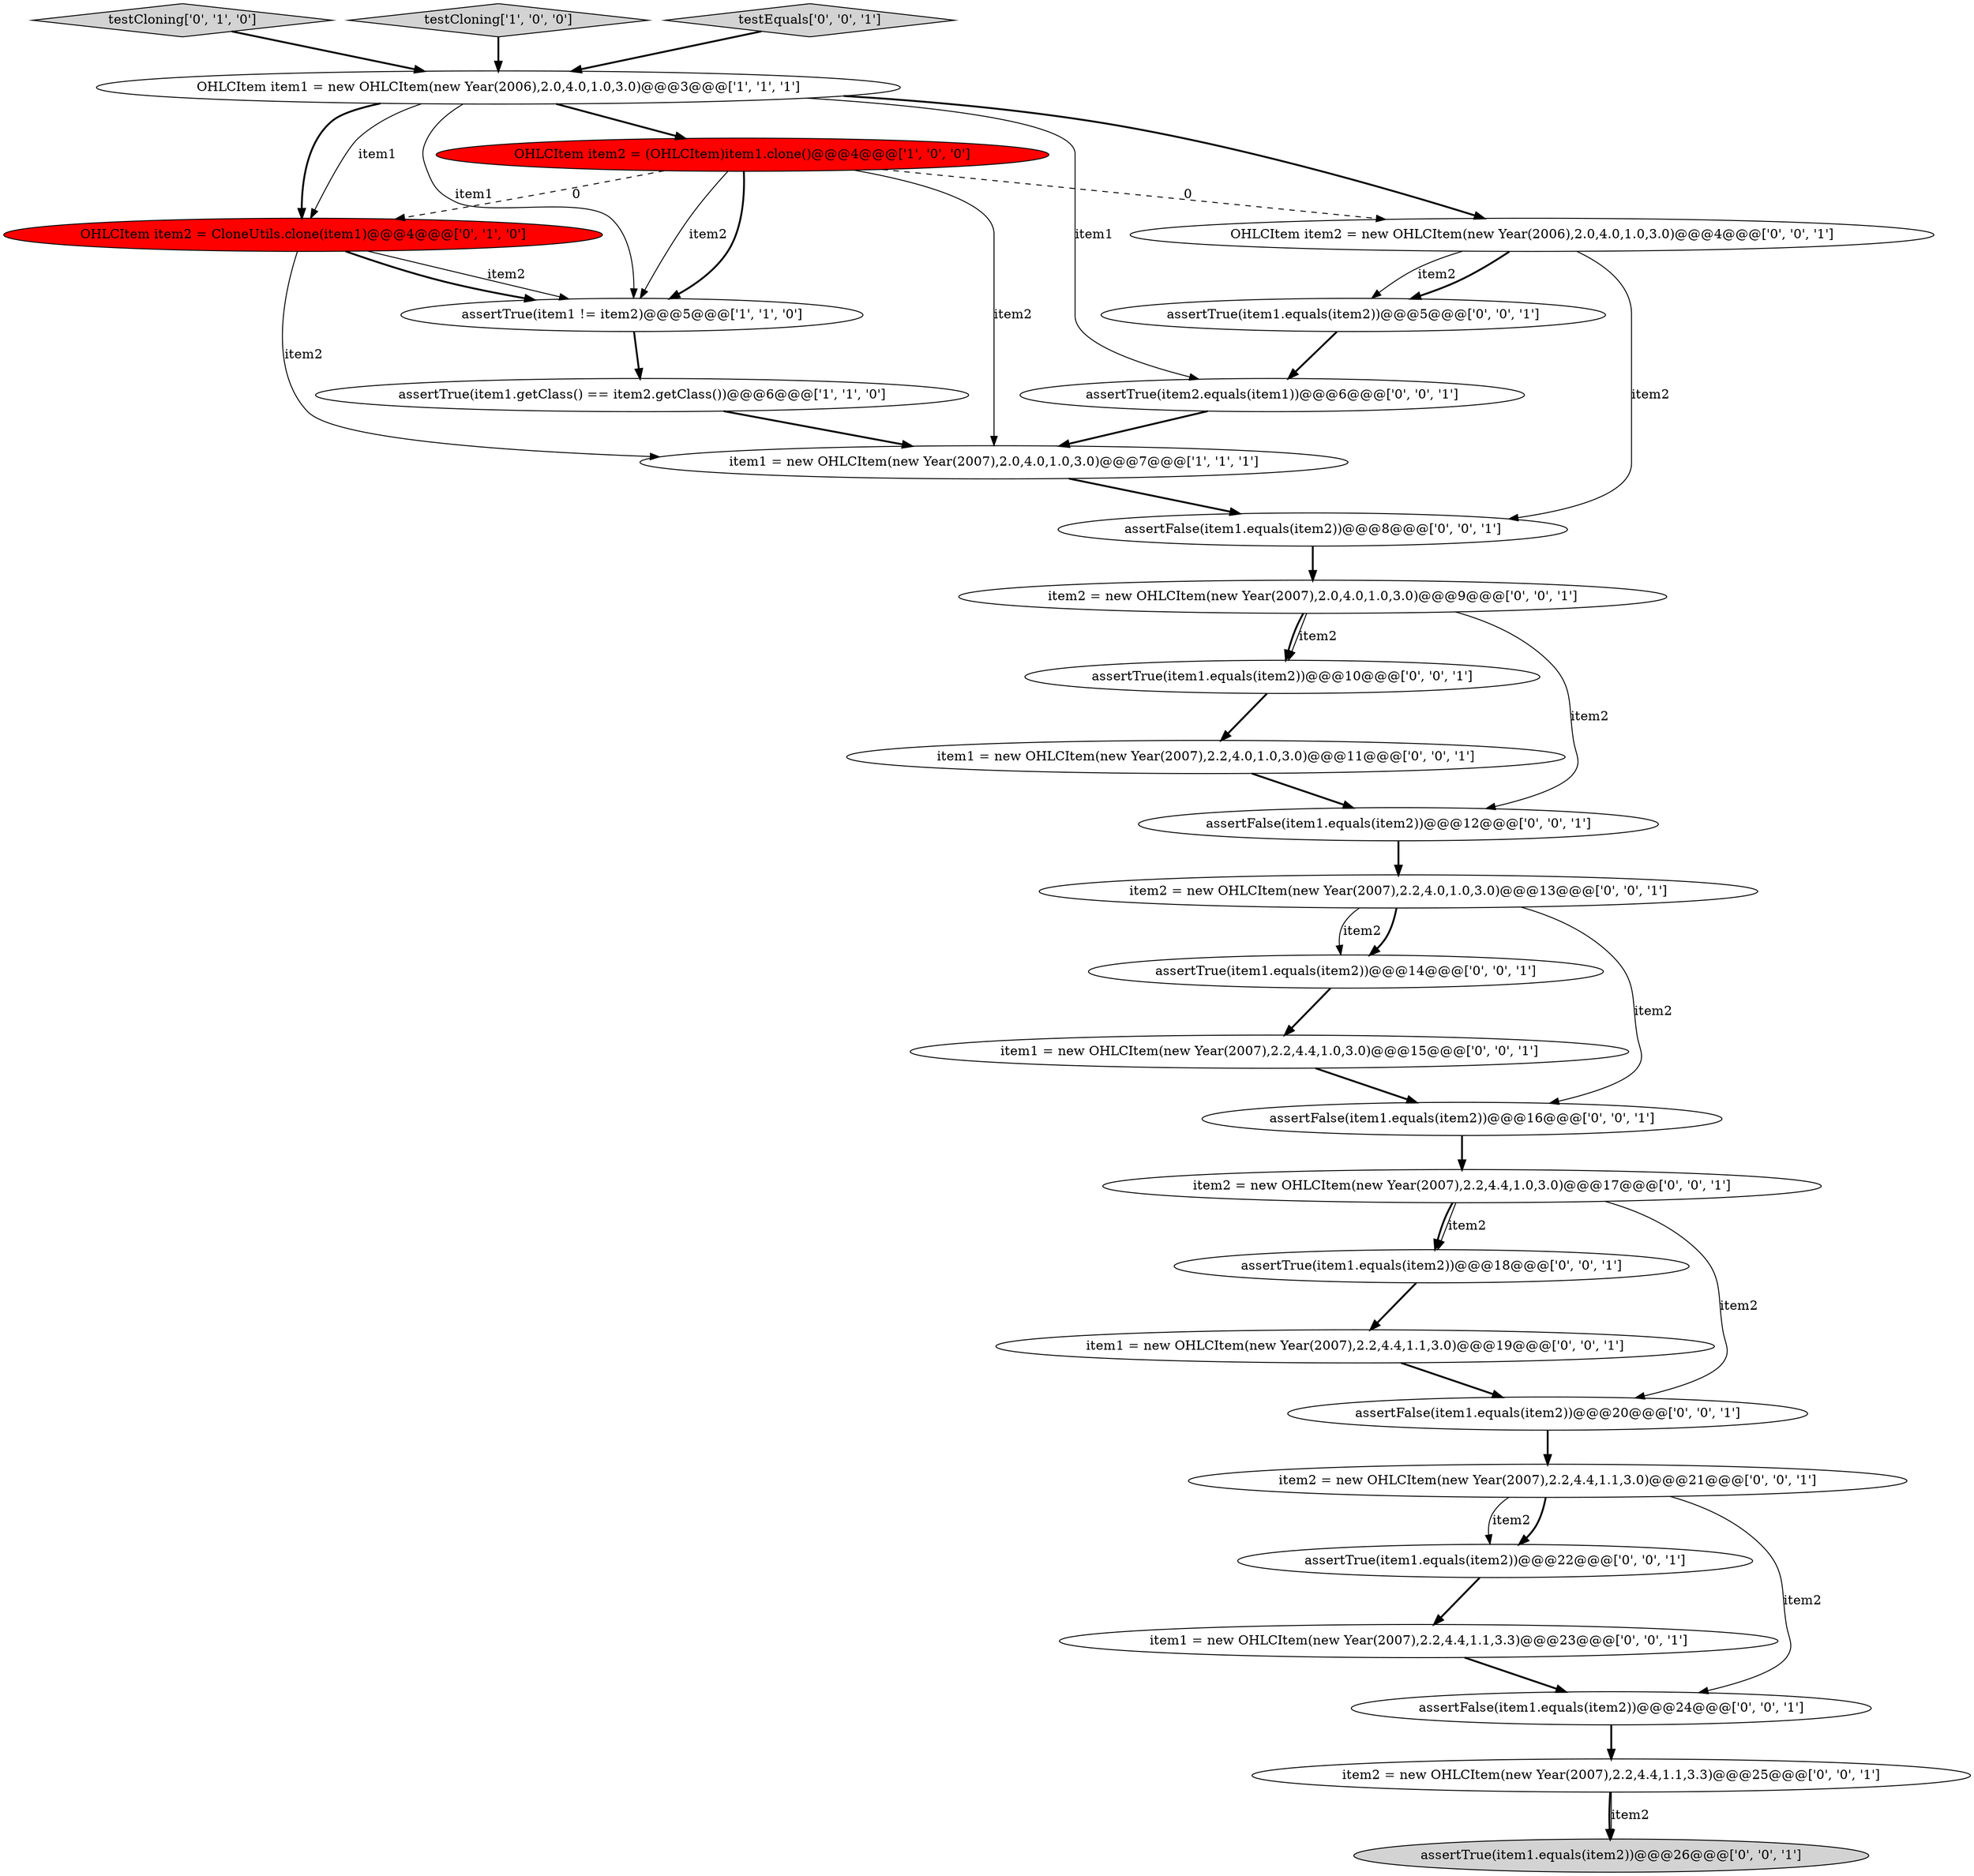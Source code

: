 digraph {
4 [style = filled, label = "OHLCItem item2 = (OHLCItem)item1.clone()@@@4@@@['1', '0', '0']", fillcolor = red, shape = ellipse image = "AAA1AAABBB1BBB"];
2 [style = filled, label = "item1 = new OHLCItem(new Year(2007),2.0,4.0,1.0,3.0)@@@7@@@['1', '1', '1']", fillcolor = white, shape = ellipse image = "AAA0AAABBB1BBB"];
21 [style = filled, label = "item1 = new OHLCItem(new Year(2007),2.2,4.4,1.1,3.3)@@@23@@@['0', '0', '1']", fillcolor = white, shape = ellipse image = "AAA0AAABBB3BBB"];
7 [style = filled, label = "testCloning['0', '1', '0']", fillcolor = lightgray, shape = diamond image = "AAA0AAABBB2BBB"];
1 [style = filled, label = "assertTrue(item1.getClass() == item2.getClass())@@@6@@@['1', '1', '0']", fillcolor = white, shape = ellipse image = "AAA0AAABBB1BBB"];
27 [style = filled, label = "assertTrue(item1.equals(item2))@@@10@@@['0', '0', '1']", fillcolor = white, shape = ellipse image = "AAA0AAABBB3BBB"];
30 [style = filled, label = "assertFalse(item1.equals(item2))@@@12@@@['0', '0', '1']", fillcolor = white, shape = ellipse image = "AAA0AAABBB3BBB"];
14 [style = filled, label = "item1 = new OHLCItem(new Year(2007),2.2,4.0,1.0,3.0)@@@11@@@['0', '0', '1']", fillcolor = white, shape = ellipse image = "AAA0AAABBB3BBB"];
24 [style = filled, label = "assertTrue(item1.equals(item2))@@@26@@@['0', '0', '1']", fillcolor = lightgray, shape = ellipse image = "AAA0AAABBB3BBB"];
18 [style = filled, label = "assertTrue(item2.equals(item1))@@@6@@@['0', '0', '1']", fillcolor = white, shape = ellipse image = "AAA0AAABBB3BBB"];
11 [style = filled, label = "item2 = new OHLCItem(new Year(2007),2.2,4.4,1.1,3.0)@@@21@@@['0', '0', '1']", fillcolor = white, shape = ellipse image = "AAA0AAABBB3BBB"];
9 [style = filled, label = "item1 = new OHLCItem(new Year(2007),2.2,4.4,1.1,3.0)@@@19@@@['0', '0', '1']", fillcolor = white, shape = ellipse image = "AAA0AAABBB3BBB"];
22 [style = filled, label = "assertFalse(item1.equals(item2))@@@16@@@['0', '0', '1']", fillcolor = white, shape = ellipse image = "AAA0AAABBB3BBB"];
28 [style = filled, label = "OHLCItem item2 = new OHLCItem(new Year(2006),2.0,4.0,1.0,3.0)@@@4@@@['0', '0', '1']", fillcolor = white, shape = ellipse image = "AAA0AAABBB3BBB"];
12 [style = filled, label = "assertTrue(item1.equals(item2))@@@18@@@['0', '0', '1']", fillcolor = white, shape = ellipse image = "AAA0AAABBB3BBB"];
3 [style = filled, label = "testCloning['1', '0', '0']", fillcolor = lightgray, shape = diamond image = "AAA0AAABBB1BBB"];
26 [style = filled, label = "assertTrue(item1.equals(item2))@@@5@@@['0', '0', '1']", fillcolor = white, shape = ellipse image = "AAA0AAABBB3BBB"];
13 [style = filled, label = "assertFalse(item1.equals(item2))@@@24@@@['0', '0', '1']", fillcolor = white, shape = ellipse image = "AAA0AAABBB3BBB"];
6 [style = filled, label = "OHLCItem item2 = CloneUtils.clone(item1)@@@4@@@['0', '1', '0']", fillcolor = red, shape = ellipse image = "AAA1AAABBB2BBB"];
23 [style = filled, label = "assertFalse(item1.equals(item2))@@@20@@@['0', '0', '1']", fillcolor = white, shape = ellipse image = "AAA0AAABBB3BBB"];
17 [style = filled, label = "item2 = new OHLCItem(new Year(2007),2.0,4.0,1.0,3.0)@@@9@@@['0', '0', '1']", fillcolor = white, shape = ellipse image = "AAA0AAABBB3BBB"];
20 [style = filled, label = "assertTrue(item1.equals(item2))@@@22@@@['0', '0', '1']", fillcolor = white, shape = ellipse image = "AAA0AAABBB3BBB"];
5 [style = filled, label = "assertTrue(item1 != item2)@@@5@@@['1', '1', '0']", fillcolor = white, shape = ellipse image = "AAA0AAABBB1BBB"];
0 [style = filled, label = "OHLCItem item1 = new OHLCItem(new Year(2006),2.0,4.0,1.0,3.0)@@@3@@@['1', '1', '1']", fillcolor = white, shape = ellipse image = "AAA0AAABBB1BBB"];
8 [style = filled, label = "testEquals['0', '0', '1']", fillcolor = lightgray, shape = diamond image = "AAA0AAABBB3BBB"];
15 [style = filled, label = "item2 = new OHLCItem(new Year(2007),2.2,4.4,1.0,3.0)@@@17@@@['0', '0', '1']", fillcolor = white, shape = ellipse image = "AAA0AAABBB3BBB"];
25 [style = filled, label = "assertFalse(item1.equals(item2))@@@8@@@['0', '0', '1']", fillcolor = white, shape = ellipse image = "AAA0AAABBB3BBB"];
29 [style = filled, label = "item1 = new OHLCItem(new Year(2007),2.2,4.4,1.0,3.0)@@@15@@@['0', '0', '1']", fillcolor = white, shape = ellipse image = "AAA0AAABBB3BBB"];
10 [style = filled, label = "item2 = new OHLCItem(new Year(2007),2.2,4.4,1.1,3.3)@@@25@@@['0', '0', '1']", fillcolor = white, shape = ellipse image = "AAA0AAABBB3BBB"];
16 [style = filled, label = "item2 = new OHLCItem(new Year(2007),2.2,4.0,1.0,3.0)@@@13@@@['0', '0', '1']", fillcolor = white, shape = ellipse image = "AAA0AAABBB3BBB"];
19 [style = filled, label = "assertTrue(item1.equals(item2))@@@14@@@['0', '0', '1']", fillcolor = white, shape = ellipse image = "AAA0AAABBB3BBB"];
13->10 [style = bold, label=""];
11->20 [style = bold, label=""];
17->30 [style = solid, label="item2"];
17->27 [style = solid, label="item2"];
22->15 [style = bold, label=""];
16->22 [style = solid, label="item2"];
11->20 [style = solid, label="item2"];
14->30 [style = bold, label=""];
0->5 [style = solid, label="item1"];
27->14 [style = bold, label=""];
28->26 [style = solid, label="item2"];
0->6 [style = bold, label=""];
19->29 [style = bold, label=""];
10->24 [style = bold, label=""];
6->5 [style = solid, label="item2"];
4->5 [style = solid, label="item2"];
28->26 [style = bold, label=""];
7->0 [style = bold, label=""];
18->2 [style = bold, label=""];
16->19 [style = bold, label=""];
12->9 [style = bold, label=""];
15->12 [style = solid, label="item2"];
4->6 [style = dashed, label="0"];
25->17 [style = bold, label=""];
4->2 [style = solid, label="item2"];
0->6 [style = solid, label="item1"];
15->23 [style = solid, label="item2"];
3->0 [style = bold, label=""];
4->28 [style = dashed, label="0"];
20->21 [style = bold, label=""];
8->0 [style = bold, label=""];
9->23 [style = bold, label=""];
5->1 [style = bold, label=""];
6->5 [style = bold, label=""];
16->19 [style = solid, label="item2"];
0->18 [style = solid, label="item1"];
11->13 [style = solid, label="item2"];
0->4 [style = bold, label=""];
6->2 [style = solid, label="item2"];
28->25 [style = solid, label="item2"];
1->2 [style = bold, label=""];
15->12 [style = bold, label=""];
29->22 [style = bold, label=""];
17->27 [style = bold, label=""];
23->11 [style = bold, label=""];
10->24 [style = solid, label="item2"];
30->16 [style = bold, label=""];
2->25 [style = bold, label=""];
4->5 [style = bold, label=""];
0->28 [style = bold, label=""];
21->13 [style = bold, label=""];
26->18 [style = bold, label=""];
}
